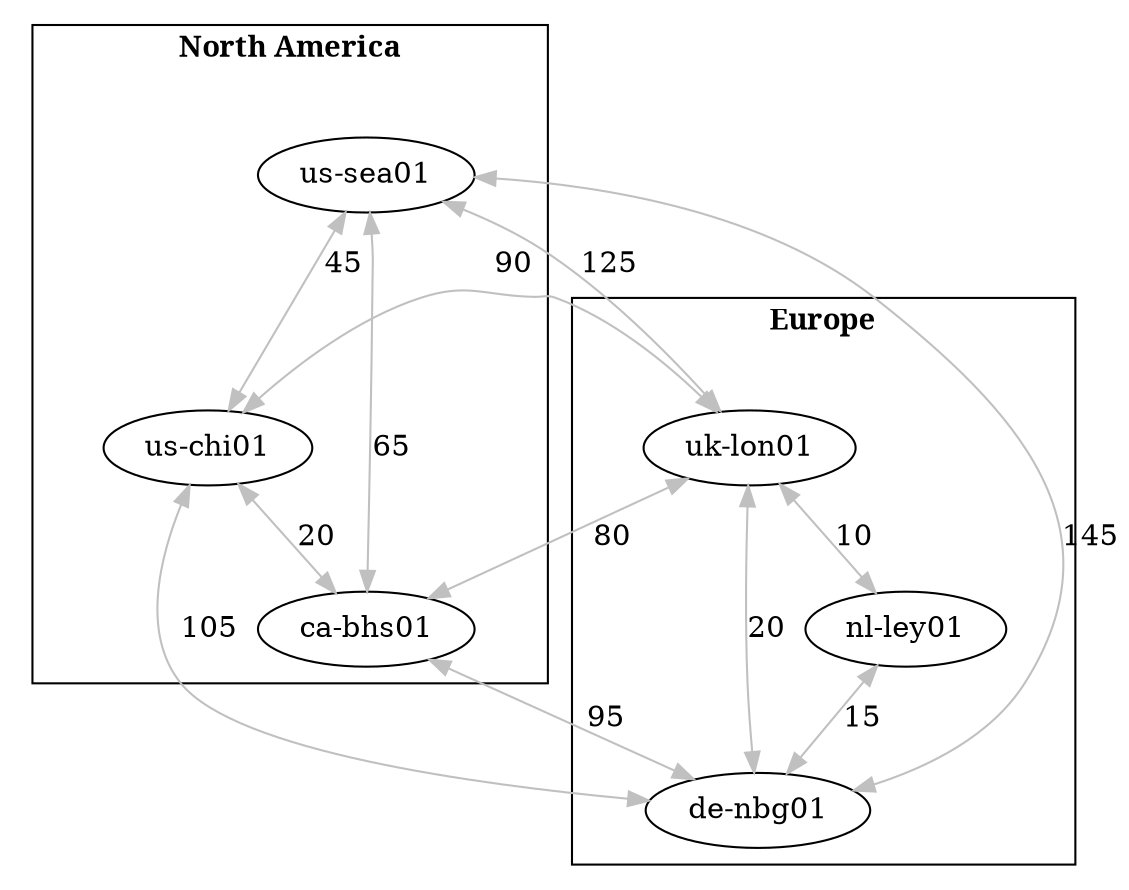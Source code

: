 // AS4242421080 network graph
digraph {
	ratio=0.8
	subgraph "cluster_North America" {
		fontname=bold label="North America"
		"ca-bhs01" [label="ca-bhs01"]
		"us-chi01" [label="us-chi01"]
		"us-sea01" [label="us-sea01"]
	}
	subgraph cluster_Europe {
		fontname=bold label=Europe
		"uk-lon01" [label="uk-lon01"]
		"de-nbg01" [label="de-nbg01"]
		"nl-ley01" [label="nl-ley01"]
	}
	"us-sea01" -> "ca-bhs01" [label=65 color=grey dir=both]
	"us-chi01" -> "ca-bhs01" [label=20 color=grey dir=both]
	"uk-lon01" -> "ca-bhs01" [label=80 color=grey dir=both]
	"de-nbg01" -> "ca-bhs01" [label=95 color=grey dir=both]
	"us-sea01" -> "de-nbg01" [label=145 color=grey dir=both]
	"us-chi01" -> "de-nbg01" [label=105 color=grey dir=both]
	"uk-lon01" -> "de-nbg01" [label=20 color=grey dir=both]
	"nl-ley01" -> "de-nbg01" [label=15 color=grey dir=both]
	"uk-lon01" -> "nl-ley01" [label=10 color=grey dir=both]
	"us-sea01" -> "uk-lon01" [label=125 color=grey dir=both]
	"us-chi01" -> "uk-lon01" [label=90 color=grey dir=both]
	"us-sea01" -> "us-chi01" [label=45 color=grey dir=both]
}
